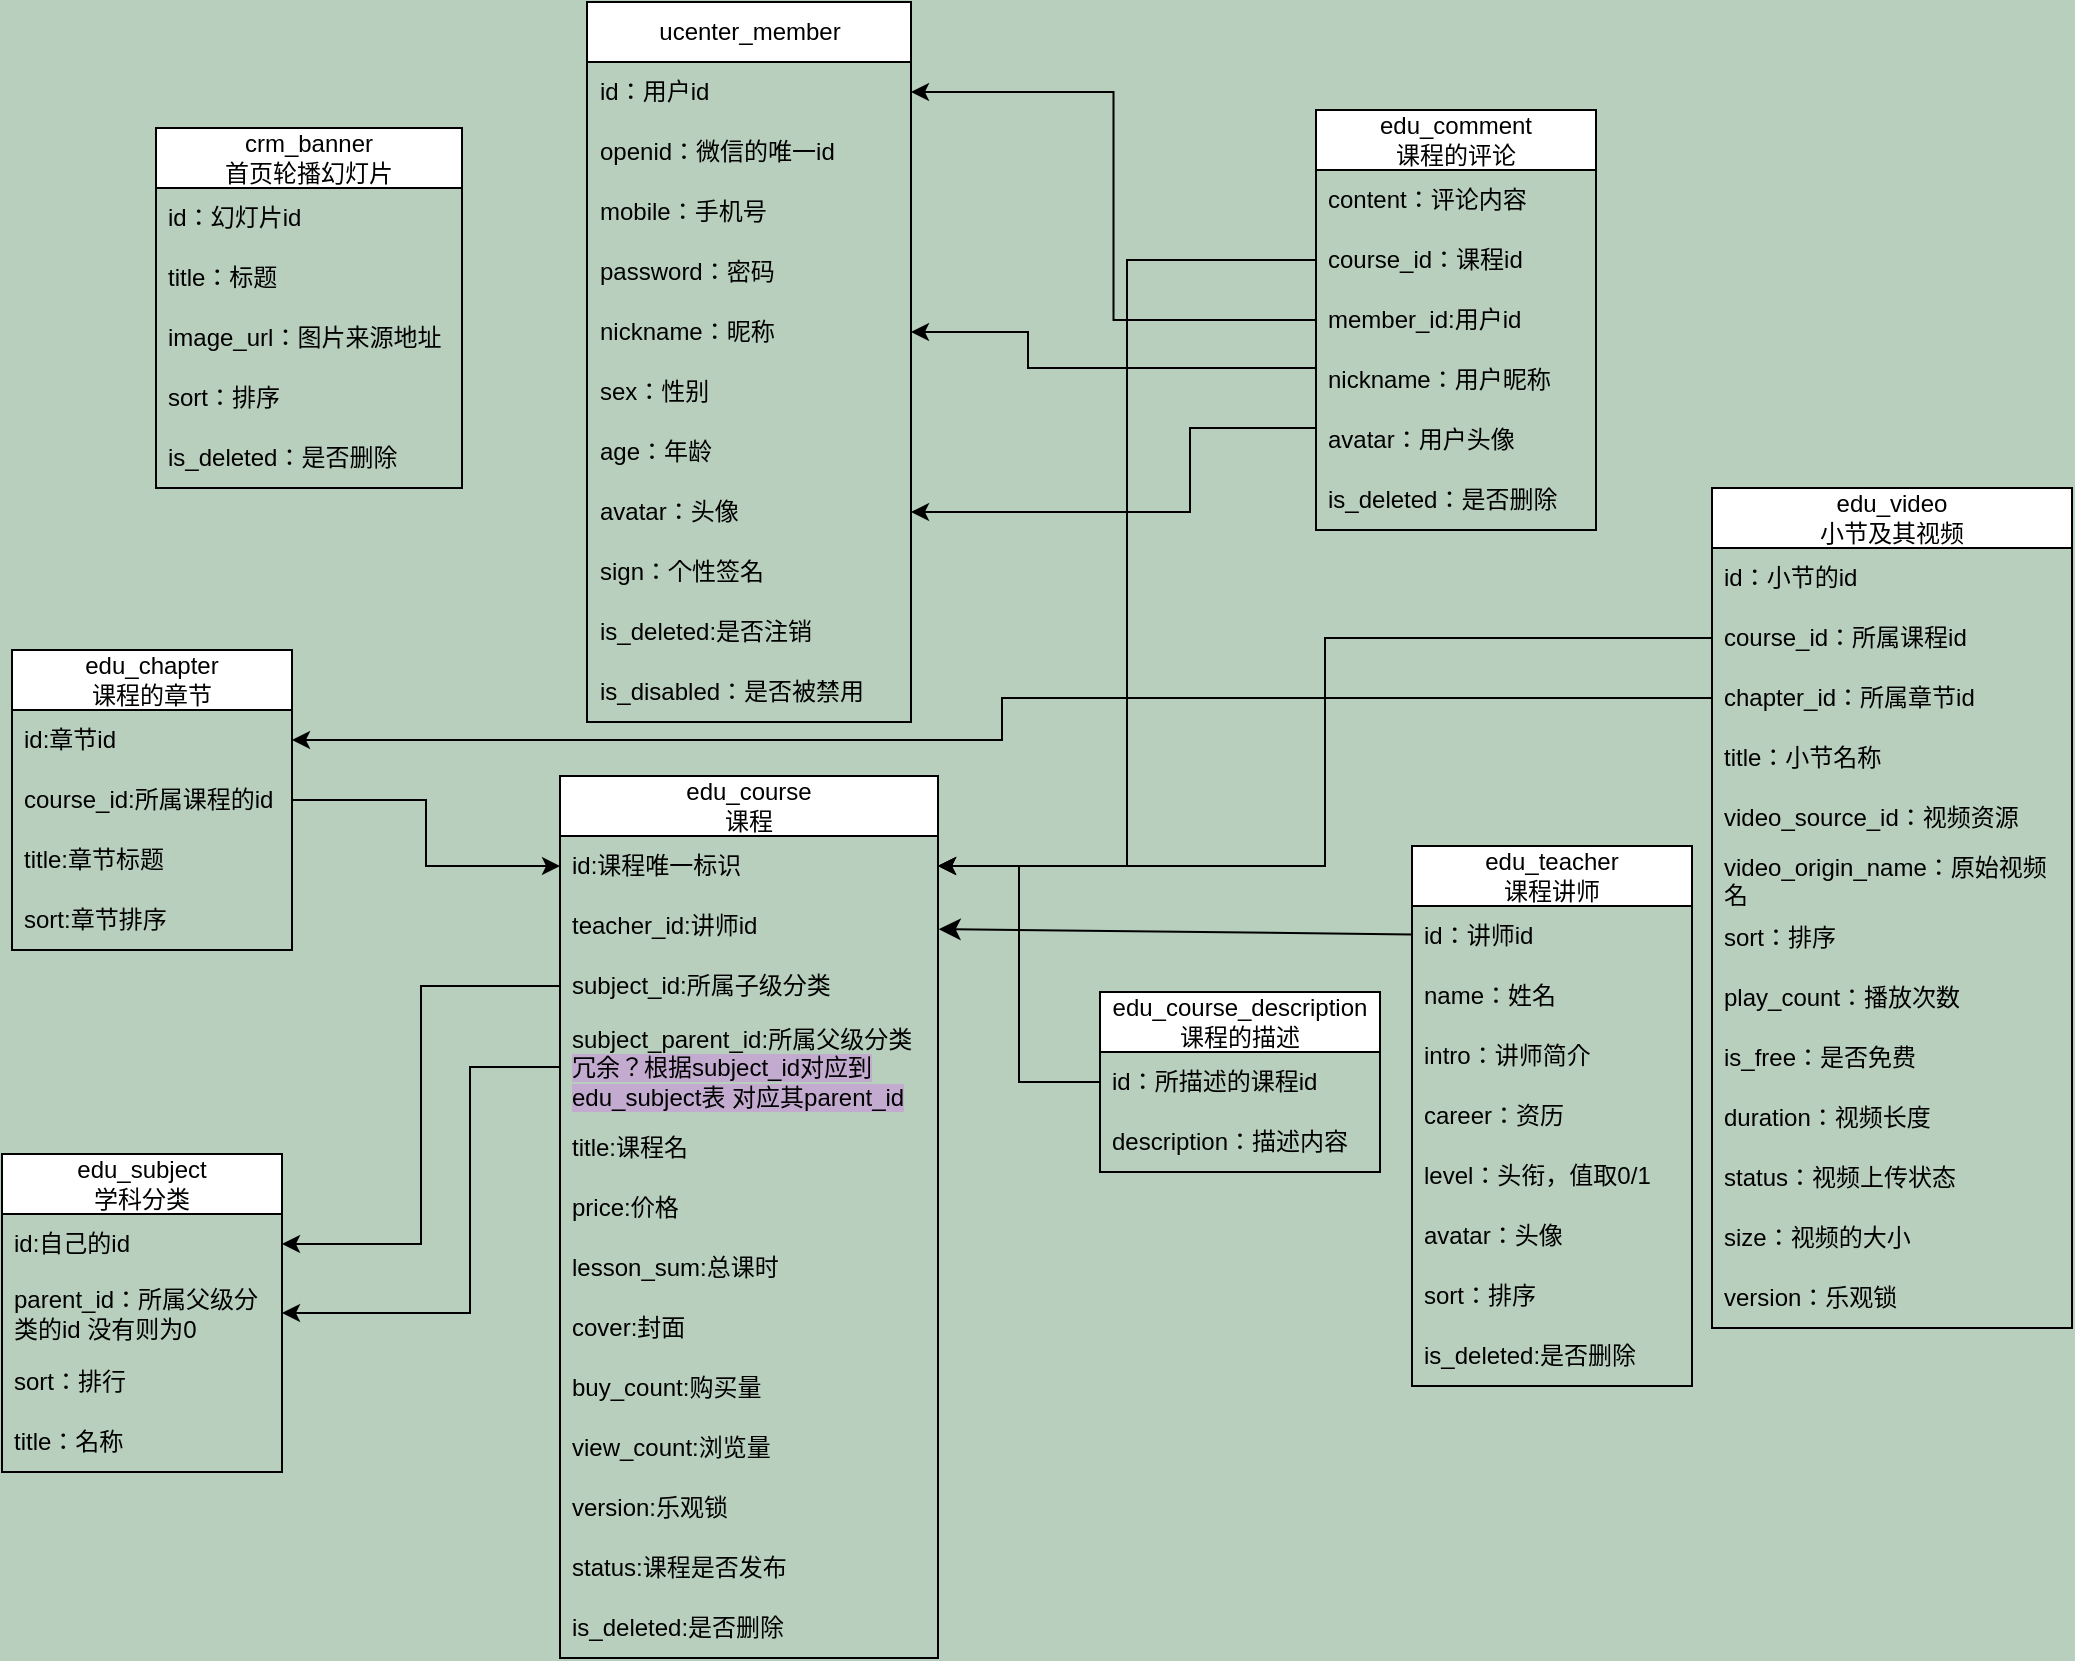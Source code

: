 <mxfile version="21.2.1" type="device">
  <diagram name="第 1 页" id="F0eSCvMAZUqYHKZoR_w8">
    <mxGraphModel dx="1780" dy="5497" grid="1" gridSize="10" guides="1" tooltips="1" connect="0" arrows="1" fold="1" page="1" pageScale="1" pageWidth="3300" pageHeight="4681" background="#b8cfbd" math="0" shadow="0">
      <root>
        <mxCell id="0" />
        <mxCell id="1" parent="0" />
        <mxCell id="1waXbNax_19e2kxOFytn-2" value="edu_course&lt;br&gt;课程" style="swimlane;fontStyle=0;childLayout=stackLayout;horizontal=1;startSize=30;horizontalStack=0;resizeParent=1;resizeParentMax=0;resizeLast=0;collapsible=1;marginBottom=0;whiteSpace=wrap;html=1;" vertex="1" parent="1">
          <mxGeometry x="324" y="135" width="189" height="441" as="geometry">
            <mxRectangle x="315" y="126" width="99" height="30" as="alternateBounds" />
          </mxGeometry>
        </mxCell>
        <mxCell id="1waXbNax_19e2kxOFytn-3" value="id:课程唯一标识" style="text;strokeColor=none;fillColor=none;align=left;verticalAlign=middle;spacingLeft=4;spacingRight=4;overflow=hidden;points=[[0,0.5],[1,0.5]];portConstraint=eastwest;rotatable=0;whiteSpace=wrap;html=1;" vertex="1" parent="1waXbNax_19e2kxOFytn-2">
          <mxGeometry y="30" width="189" height="30" as="geometry" />
        </mxCell>
        <mxCell id="1waXbNax_19e2kxOFytn-4" value="teacher_id:讲师id" style="text;strokeColor=none;fillColor=none;align=left;verticalAlign=middle;spacingLeft=4;spacingRight=4;overflow=hidden;points=[[0,0.5],[1,0.5]];portConstraint=eastwest;rotatable=0;whiteSpace=wrap;html=1;" vertex="1" parent="1waXbNax_19e2kxOFytn-2">
          <mxGeometry y="60" width="189" height="30" as="geometry" />
        </mxCell>
        <mxCell id="1waXbNax_19e2kxOFytn-5" value="subject_id:所属子级分类" style="text;strokeColor=none;fillColor=none;align=left;verticalAlign=middle;spacingLeft=4;spacingRight=4;overflow=hidden;points=[[0,0.5],[1,0.5]];portConstraint=eastwest;rotatable=0;whiteSpace=wrap;html=1;" vertex="1" parent="1waXbNax_19e2kxOFytn-2">
          <mxGeometry y="90" width="189" height="30" as="geometry" />
        </mxCell>
        <mxCell id="1waXbNax_19e2kxOFytn-6" value="subject_parent_id:所属父级分类&lt;br&gt;&lt;span style=&quot;background-color: rgb(195, 171, 208);&quot;&gt;冗余？根据subject_id对应到edu_subject表&amp;nbsp;对应其parent_id&lt;/span&gt;" style="text;strokeColor=none;fillColor=none;align=left;verticalAlign=middle;spacingLeft=4;spacingRight=4;overflow=hidden;points=[[0,0.5],[1,0.5]];portConstraint=eastwest;rotatable=0;whiteSpace=wrap;html=1;" vertex="1" parent="1waXbNax_19e2kxOFytn-2">
          <mxGeometry y="120" width="189" height="51" as="geometry" />
        </mxCell>
        <mxCell id="1waXbNax_19e2kxOFytn-7" value="title:课程名" style="text;strokeColor=none;fillColor=none;align=left;verticalAlign=middle;spacingLeft=4;spacingRight=4;overflow=hidden;points=[[0,0.5],[1,0.5]];portConstraint=eastwest;rotatable=0;whiteSpace=wrap;html=1;" vertex="1" parent="1waXbNax_19e2kxOFytn-2">
          <mxGeometry y="171" width="189" height="30" as="geometry" />
        </mxCell>
        <mxCell id="1waXbNax_19e2kxOFytn-8" value="price:价格" style="text;strokeColor=none;fillColor=none;align=left;verticalAlign=middle;spacingLeft=4;spacingRight=4;overflow=hidden;points=[[0,0.5],[1,0.5]];portConstraint=eastwest;rotatable=0;whiteSpace=wrap;html=1;" vertex="1" parent="1waXbNax_19e2kxOFytn-2">
          <mxGeometry y="201" width="189" height="30" as="geometry" />
        </mxCell>
        <mxCell id="1waXbNax_19e2kxOFytn-9" value="lesson_sum:总课时" style="text;strokeColor=none;fillColor=none;align=left;verticalAlign=middle;spacingLeft=4;spacingRight=4;overflow=hidden;points=[[0,0.5],[1,0.5]];portConstraint=eastwest;rotatable=0;whiteSpace=wrap;html=1;" vertex="1" parent="1waXbNax_19e2kxOFytn-2">
          <mxGeometry y="231" width="189" height="30" as="geometry" />
        </mxCell>
        <mxCell id="1waXbNax_19e2kxOFytn-10" value="cover:封面" style="text;strokeColor=none;fillColor=none;align=left;verticalAlign=middle;spacingLeft=4;spacingRight=4;overflow=hidden;points=[[0,0.5],[1,0.5]];portConstraint=eastwest;rotatable=0;whiteSpace=wrap;html=1;" vertex="1" parent="1waXbNax_19e2kxOFytn-2">
          <mxGeometry y="261" width="189" height="30" as="geometry" />
        </mxCell>
        <mxCell id="1waXbNax_19e2kxOFytn-11" value="buy_count:购买量" style="text;strokeColor=none;fillColor=none;align=left;verticalAlign=middle;spacingLeft=4;spacingRight=4;overflow=hidden;points=[[0,0.5],[1,0.5]];portConstraint=eastwest;rotatable=0;whiteSpace=wrap;html=1;" vertex="1" parent="1waXbNax_19e2kxOFytn-2">
          <mxGeometry y="291" width="189" height="30" as="geometry" />
        </mxCell>
        <mxCell id="1waXbNax_19e2kxOFytn-12" value="view_count:浏览量" style="text;strokeColor=none;fillColor=none;align=left;verticalAlign=middle;spacingLeft=4;spacingRight=4;overflow=hidden;points=[[0,0.5],[1,0.5]];portConstraint=eastwest;rotatable=0;whiteSpace=wrap;html=1;" vertex="1" parent="1waXbNax_19e2kxOFytn-2">
          <mxGeometry y="321" width="189" height="30" as="geometry" />
        </mxCell>
        <mxCell id="1waXbNax_19e2kxOFytn-13" value="version:乐观锁" style="text;strokeColor=none;fillColor=none;align=left;verticalAlign=middle;spacingLeft=4;spacingRight=4;overflow=hidden;points=[[0,0.5],[1,0.5]];portConstraint=eastwest;rotatable=0;whiteSpace=wrap;html=1;" vertex="1" parent="1waXbNax_19e2kxOFytn-2">
          <mxGeometry y="351" width="189" height="30" as="geometry" />
        </mxCell>
        <mxCell id="1waXbNax_19e2kxOFytn-14" value="status:课程是否发布" style="text;strokeColor=none;fillColor=none;align=left;verticalAlign=middle;spacingLeft=4;spacingRight=4;overflow=hidden;points=[[0,0.5],[1,0.5]];portConstraint=eastwest;rotatable=0;whiteSpace=wrap;html=1;" vertex="1" parent="1waXbNax_19e2kxOFytn-2">
          <mxGeometry y="381" width="189" height="30" as="geometry" />
        </mxCell>
        <mxCell id="1waXbNax_19e2kxOFytn-15" value="is_deleted:是否删除" style="text;strokeColor=none;fillColor=none;align=left;verticalAlign=middle;spacingLeft=4;spacingRight=4;overflow=hidden;points=[[0,0.5],[1,0.5]];portConstraint=eastwest;rotatable=0;whiteSpace=wrap;html=1;" vertex="1" parent="1waXbNax_19e2kxOFytn-2">
          <mxGeometry y="411" width="189" height="30" as="geometry" />
        </mxCell>
        <mxCell id="1waXbNax_19e2kxOFytn-16" value="edu_chapter&lt;br&gt;课程的章节" style="swimlane;fontStyle=0;childLayout=stackLayout;horizontal=1;startSize=30;horizontalStack=0;resizeParent=1;resizeParentMax=0;resizeLast=0;collapsible=1;marginBottom=0;whiteSpace=wrap;html=1;" vertex="1" parent="1">
          <mxGeometry x="50" y="72" width="140" height="150" as="geometry" />
        </mxCell>
        <mxCell id="1waXbNax_19e2kxOFytn-17" value="id:章节id" style="text;strokeColor=none;fillColor=none;align=left;verticalAlign=middle;spacingLeft=4;spacingRight=4;overflow=hidden;points=[[0,0.5],[1,0.5]];portConstraint=eastwest;rotatable=0;whiteSpace=wrap;html=1;" vertex="1" parent="1waXbNax_19e2kxOFytn-16">
          <mxGeometry y="30" width="140" height="30" as="geometry" />
        </mxCell>
        <mxCell id="1waXbNax_19e2kxOFytn-18" value="course_id:所属课程的id" style="text;strokeColor=none;fillColor=none;align=left;verticalAlign=middle;spacingLeft=4;spacingRight=4;overflow=hidden;points=[[0,0.5],[1,0.5]];portConstraint=eastwest;rotatable=0;whiteSpace=wrap;html=1;" vertex="1" parent="1waXbNax_19e2kxOFytn-16">
          <mxGeometry y="60" width="140" height="30" as="geometry" />
        </mxCell>
        <mxCell id="1waXbNax_19e2kxOFytn-19" value="title:章节标题" style="text;strokeColor=none;fillColor=none;align=left;verticalAlign=middle;spacingLeft=4;spacingRight=4;overflow=hidden;points=[[0,0.5],[1,0.5]];portConstraint=eastwest;rotatable=0;whiteSpace=wrap;html=1;" vertex="1" parent="1waXbNax_19e2kxOFytn-16">
          <mxGeometry y="90" width="140" height="30" as="geometry" />
        </mxCell>
        <mxCell id="1waXbNax_19e2kxOFytn-20" value="sort:章节排序" style="text;strokeColor=none;fillColor=none;align=left;verticalAlign=middle;spacingLeft=4;spacingRight=4;overflow=hidden;points=[[0,0.5],[1,0.5]];portConstraint=eastwest;rotatable=0;whiteSpace=wrap;html=1;" vertex="1" parent="1waXbNax_19e2kxOFytn-16">
          <mxGeometry y="120" width="140" height="30" as="geometry" />
        </mxCell>
        <mxCell id="1waXbNax_19e2kxOFytn-21" value="crm_banner&lt;br style=&quot;border-color: var(--border-color);&quot;&gt;首页轮播幻灯片" style="swimlane;fontStyle=0;childLayout=stackLayout;horizontal=1;startSize=30;horizontalStack=0;resizeParent=1;resizeParentMax=0;resizeLast=0;collapsible=1;marginBottom=0;whiteSpace=wrap;html=1;" vertex="1" parent="1">
          <mxGeometry x="122" y="-189" width="153" height="180" as="geometry" />
        </mxCell>
        <mxCell id="1waXbNax_19e2kxOFytn-22" value="id：幻灯片id" style="text;strokeColor=none;fillColor=none;align=left;verticalAlign=middle;spacingLeft=4;spacingRight=4;overflow=hidden;points=[[0,0.5],[1,0.5]];portConstraint=eastwest;rotatable=0;whiteSpace=wrap;html=1;" vertex="1" parent="1waXbNax_19e2kxOFytn-21">
          <mxGeometry y="30" width="153" height="30" as="geometry" />
        </mxCell>
        <mxCell id="1waXbNax_19e2kxOFytn-23" value="title：标题" style="text;strokeColor=none;fillColor=none;align=left;verticalAlign=middle;spacingLeft=4;spacingRight=4;overflow=hidden;points=[[0,0.5],[1,0.5]];portConstraint=eastwest;rotatable=0;whiteSpace=wrap;html=1;" vertex="1" parent="1waXbNax_19e2kxOFytn-21">
          <mxGeometry y="60" width="153" height="30" as="geometry" />
        </mxCell>
        <mxCell id="1waXbNax_19e2kxOFytn-24" value="image_url：图片来源地址" style="text;strokeColor=none;fillColor=none;align=left;verticalAlign=middle;spacingLeft=4;spacingRight=4;overflow=hidden;points=[[0,0.5],[1,0.5]];portConstraint=eastwest;rotatable=0;whiteSpace=wrap;html=1;" vertex="1" parent="1waXbNax_19e2kxOFytn-21">
          <mxGeometry y="90" width="153" height="30" as="geometry" />
        </mxCell>
        <mxCell id="1waXbNax_19e2kxOFytn-25" value="sort：排序" style="text;strokeColor=none;fillColor=none;align=left;verticalAlign=middle;spacingLeft=4;spacingRight=4;overflow=hidden;points=[[0,0.5],[1,0.5]];portConstraint=eastwest;rotatable=0;whiteSpace=wrap;html=1;" vertex="1" parent="1waXbNax_19e2kxOFytn-21">
          <mxGeometry y="120" width="153" height="30" as="geometry" />
        </mxCell>
        <mxCell id="1waXbNax_19e2kxOFytn-26" value="is_deleted：是否删除" style="text;strokeColor=none;fillColor=none;align=left;verticalAlign=middle;spacingLeft=4;spacingRight=4;overflow=hidden;points=[[0,0.5],[1,0.5]];portConstraint=eastwest;rotatable=0;whiteSpace=wrap;html=1;" vertex="1" parent="1waXbNax_19e2kxOFytn-21">
          <mxGeometry y="150" width="153" height="30" as="geometry" />
        </mxCell>
        <mxCell id="1waXbNax_19e2kxOFytn-27" style="edgeStyle=orthogonalEdgeStyle;rounded=0;orthogonalLoop=1;jettySize=auto;html=1;exitX=1;exitY=0.5;exitDx=0;exitDy=0;entryX=0;entryY=0.5;entryDx=0;entryDy=0;" edge="1" parent="1" source="1waXbNax_19e2kxOFytn-18" target="1waXbNax_19e2kxOFytn-3">
          <mxGeometry relative="1" as="geometry" />
        </mxCell>
        <mxCell id="1waXbNax_19e2kxOFytn-28" value="edu_comment&lt;br&gt;课程的评论" style="swimlane;fontStyle=0;childLayout=stackLayout;horizontal=1;startSize=30;horizontalStack=0;resizeParent=1;resizeParentMax=0;resizeLast=0;collapsible=1;marginBottom=0;whiteSpace=wrap;html=1;" vertex="1" parent="1">
          <mxGeometry x="702" y="-198" width="140" height="210" as="geometry" />
        </mxCell>
        <mxCell id="1waXbNax_19e2kxOFytn-29" value="content：评论内容" style="text;strokeColor=none;fillColor=none;align=left;verticalAlign=middle;spacingLeft=4;spacingRight=4;overflow=hidden;points=[[0,0.5],[1,0.5]];portConstraint=eastwest;rotatable=0;whiteSpace=wrap;html=1;" vertex="1" parent="1waXbNax_19e2kxOFytn-28">
          <mxGeometry y="30" width="140" height="30" as="geometry" />
        </mxCell>
        <mxCell id="1waXbNax_19e2kxOFytn-30" value="course_id：课程id" style="text;strokeColor=none;fillColor=none;align=left;verticalAlign=middle;spacingLeft=4;spacingRight=4;overflow=hidden;points=[[0,0.5],[1,0.5]];portConstraint=eastwest;rotatable=0;whiteSpace=wrap;html=1;" vertex="1" parent="1waXbNax_19e2kxOFytn-28">
          <mxGeometry y="60" width="140" height="30" as="geometry" />
        </mxCell>
        <mxCell id="1waXbNax_19e2kxOFytn-31" value="member_id:用户id" style="text;strokeColor=none;fillColor=none;align=left;verticalAlign=middle;spacingLeft=4;spacingRight=4;overflow=hidden;points=[[0,0.5],[1,0.5]];portConstraint=eastwest;rotatable=0;whiteSpace=wrap;html=1;" vertex="1" parent="1waXbNax_19e2kxOFytn-28">
          <mxGeometry y="90" width="140" height="30" as="geometry" />
        </mxCell>
        <mxCell id="1waXbNax_19e2kxOFytn-32" value="nickname：用户昵称" style="text;strokeColor=none;fillColor=none;align=left;verticalAlign=middle;spacingLeft=4;spacingRight=4;overflow=hidden;points=[[0,0.5],[1,0.5]];portConstraint=eastwest;rotatable=0;whiteSpace=wrap;html=1;" vertex="1" parent="1waXbNax_19e2kxOFytn-28">
          <mxGeometry y="120" width="140" height="30" as="geometry" />
        </mxCell>
        <mxCell id="1waXbNax_19e2kxOFytn-33" value="avatar：用户头像" style="text;strokeColor=none;fillColor=none;align=left;verticalAlign=middle;spacingLeft=4;spacingRight=4;overflow=hidden;points=[[0,0.5],[1,0.5]];portConstraint=eastwest;rotatable=0;whiteSpace=wrap;html=1;" vertex="1" parent="1waXbNax_19e2kxOFytn-28">
          <mxGeometry y="150" width="140" height="30" as="geometry" />
        </mxCell>
        <mxCell id="1waXbNax_19e2kxOFytn-34" value="is_deleted：是否删除" style="text;strokeColor=none;fillColor=none;align=left;verticalAlign=middle;spacingLeft=4;spacingRight=4;overflow=hidden;points=[[0,0.5],[1,0.5]];portConstraint=eastwest;rotatable=0;whiteSpace=wrap;html=1;" vertex="1" parent="1waXbNax_19e2kxOFytn-28">
          <mxGeometry y="180" width="140" height="30" as="geometry" />
        </mxCell>
        <mxCell id="1waXbNax_19e2kxOFytn-35" style="edgeStyle=orthogonalEdgeStyle;rounded=0;orthogonalLoop=1;jettySize=auto;html=1;exitX=0;exitY=0.5;exitDx=0;exitDy=0;entryX=1;entryY=0.5;entryDx=0;entryDy=0;" edge="1" parent="1" source="1waXbNax_19e2kxOFytn-30" target="1waXbNax_19e2kxOFytn-3">
          <mxGeometry relative="1" as="geometry" />
        </mxCell>
        <mxCell id="1waXbNax_19e2kxOFytn-36" value="edu_course_description&lt;br&gt;课程的描述" style="swimlane;fontStyle=0;childLayout=stackLayout;horizontal=1;startSize=30;horizontalStack=0;resizeParent=1;resizeParentMax=0;resizeLast=0;collapsible=1;marginBottom=0;whiteSpace=wrap;html=1;" vertex="1" parent="1">
          <mxGeometry x="594" y="243" width="140" height="90" as="geometry" />
        </mxCell>
        <mxCell id="1waXbNax_19e2kxOFytn-37" value="id：所描述的课程id" style="text;strokeColor=none;fillColor=none;align=left;verticalAlign=middle;spacingLeft=4;spacingRight=4;overflow=hidden;points=[[0,0.5],[1,0.5]];portConstraint=eastwest;rotatable=0;whiteSpace=wrap;html=1;" vertex="1" parent="1waXbNax_19e2kxOFytn-36">
          <mxGeometry y="30" width="140" height="30" as="geometry" />
        </mxCell>
        <mxCell id="1waXbNax_19e2kxOFytn-38" value="description：描述内容" style="text;strokeColor=none;fillColor=none;align=left;verticalAlign=middle;spacingLeft=4;spacingRight=4;overflow=hidden;points=[[0,0.5],[1,0.5]];portConstraint=eastwest;rotatable=0;whiteSpace=wrap;html=1;" vertex="1" parent="1waXbNax_19e2kxOFytn-36">
          <mxGeometry y="60" width="140" height="30" as="geometry" />
        </mxCell>
        <mxCell id="1waXbNax_19e2kxOFytn-39" style="edgeStyle=orthogonalEdgeStyle;rounded=0;orthogonalLoop=1;jettySize=auto;html=1;exitX=0;exitY=0.5;exitDx=0;exitDy=0;entryX=1;entryY=0.5;entryDx=0;entryDy=0;" edge="1" parent="1" source="1waXbNax_19e2kxOFytn-37" target="1waXbNax_19e2kxOFytn-3">
          <mxGeometry relative="1" as="geometry" />
        </mxCell>
        <mxCell id="1waXbNax_19e2kxOFytn-40" value="edu_subject&lt;br&gt;学科分类" style="swimlane;fontStyle=0;childLayout=stackLayout;horizontal=1;startSize=30;horizontalStack=0;resizeParent=1;resizeParentMax=0;resizeLast=0;collapsible=1;marginBottom=0;whiteSpace=wrap;html=1;" vertex="1" parent="1">
          <mxGeometry x="45" y="324" width="140" height="159" as="geometry" />
        </mxCell>
        <mxCell id="1waXbNax_19e2kxOFytn-41" value="id:自己的id" style="text;strokeColor=none;fillColor=none;align=left;verticalAlign=middle;spacingLeft=4;spacingRight=4;overflow=hidden;points=[[0,0.5],[1,0.5]];portConstraint=eastwest;rotatable=0;whiteSpace=wrap;html=1;" vertex="1" parent="1waXbNax_19e2kxOFytn-40">
          <mxGeometry y="30" width="140" height="30" as="geometry" />
        </mxCell>
        <mxCell id="1waXbNax_19e2kxOFytn-42" value="parent_id：所属父级分类的id&amp;nbsp;没有则为0" style="text;strokeColor=none;fillColor=none;align=left;verticalAlign=middle;spacingLeft=4;spacingRight=4;overflow=hidden;points=[[0,0.5],[1,0.5]];portConstraint=eastwest;rotatable=0;whiteSpace=wrap;html=1;" vertex="1" parent="1waXbNax_19e2kxOFytn-40">
          <mxGeometry y="60" width="140" height="39" as="geometry" />
        </mxCell>
        <mxCell id="1waXbNax_19e2kxOFytn-43" value="sort：排行" style="text;strokeColor=none;fillColor=none;align=left;verticalAlign=middle;spacingLeft=4;spacingRight=4;overflow=hidden;points=[[0,0.5],[1,0.5]];portConstraint=eastwest;rotatable=0;whiteSpace=wrap;html=1;" vertex="1" parent="1waXbNax_19e2kxOFytn-40">
          <mxGeometry y="99" width="140" height="30" as="geometry" />
        </mxCell>
        <mxCell id="1waXbNax_19e2kxOFytn-44" value="title：名称" style="text;strokeColor=none;fillColor=none;align=left;verticalAlign=middle;spacingLeft=4;spacingRight=4;overflow=hidden;points=[[0,0.5],[1,0.5]];portConstraint=eastwest;rotatable=0;whiteSpace=wrap;html=1;" vertex="1" parent="1waXbNax_19e2kxOFytn-40">
          <mxGeometry y="129" width="140" height="30" as="geometry" />
        </mxCell>
        <mxCell id="1waXbNax_19e2kxOFytn-45" style="edgeStyle=orthogonalEdgeStyle;rounded=0;orthogonalLoop=1;jettySize=auto;html=1;exitX=0;exitY=0.5;exitDx=0;exitDy=0;entryX=1;entryY=0.5;entryDx=0;entryDy=0;" edge="1" parent="1" source="1waXbNax_19e2kxOFytn-5" target="1waXbNax_19e2kxOFytn-41">
          <mxGeometry relative="1" as="geometry" />
        </mxCell>
        <mxCell id="1waXbNax_19e2kxOFytn-46" style="edgeStyle=orthogonalEdgeStyle;rounded=0;orthogonalLoop=1;jettySize=auto;html=1;exitX=0;exitY=0.5;exitDx=0;exitDy=0;entryX=1;entryY=0.5;entryDx=0;entryDy=0;" edge="1" parent="1" source="1waXbNax_19e2kxOFytn-6" target="1waXbNax_19e2kxOFytn-42">
          <mxGeometry relative="1" as="geometry">
            <Array as="points">
              <mxPoint x="279" y="281" />
              <mxPoint x="279" y="404" />
            </Array>
          </mxGeometry>
        </mxCell>
        <mxCell id="1waXbNax_19e2kxOFytn-47" value="edu_teacher&lt;br&gt;课程讲师" style="swimlane;fontStyle=0;childLayout=stackLayout;horizontal=1;startSize=30;horizontalStack=0;resizeParent=1;resizeParentMax=0;resizeLast=0;collapsible=1;marginBottom=0;whiteSpace=wrap;html=1;" vertex="1" parent="1">
          <mxGeometry x="750" y="170" width="140" height="270" as="geometry" />
        </mxCell>
        <mxCell id="1waXbNax_19e2kxOFytn-48" value="id：讲师id" style="text;strokeColor=none;fillColor=none;align=left;verticalAlign=middle;spacingLeft=4;spacingRight=4;overflow=hidden;points=[[0,0.5],[1,0.5]];portConstraint=eastwest;rotatable=0;whiteSpace=wrap;html=1;" vertex="1" parent="1waXbNax_19e2kxOFytn-47">
          <mxGeometry y="30" width="140" height="30" as="geometry" />
        </mxCell>
        <mxCell id="1waXbNax_19e2kxOFytn-49" value="name：姓名" style="text;strokeColor=none;fillColor=none;align=left;verticalAlign=middle;spacingLeft=4;spacingRight=4;overflow=hidden;points=[[0,0.5],[1,0.5]];portConstraint=eastwest;rotatable=0;whiteSpace=wrap;html=1;" vertex="1" parent="1waXbNax_19e2kxOFytn-47">
          <mxGeometry y="60" width="140" height="30" as="geometry" />
        </mxCell>
        <mxCell id="1waXbNax_19e2kxOFytn-50" value="intro：讲师简介" style="text;strokeColor=none;fillColor=none;align=left;verticalAlign=middle;spacingLeft=4;spacingRight=4;overflow=hidden;points=[[0,0.5],[1,0.5]];portConstraint=eastwest;rotatable=0;whiteSpace=wrap;html=1;" vertex="1" parent="1waXbNax_19e2kxOFytn-47">
          <mxGeometry y="90" width="140" height="30" as="geometry" />
        </mxCell>
        <mxCell id="1waXbNax_19e2kxOFytn-51" value="career：资历" style="text;strokeColor=none;fillColor=none;align=left;verticalAlign=middle;spacingLeft=4;spacingRight=4;overflow=hidden;points=[[0,0.5],[1,0.5]];portConstraint=eastwest;rotatable=0;whiteSpace=wrap;html=1;" vertex="1" parent="1waXbNax_19e2kxOFytn-47">
          <mxGeometry y="120" width="140" height="30" as="geometry" />
        </mxCell>
        <mxCell id="1waXbNax_19e2kxOFytn-52" value="level：头衔，值取0/1" style="text;strokeColor=none;fillColor=none;align=left;verticalAlign=middle;spacingLeft=4;spacingRight=4;overflow=hidden;points=[[0,0.5],[1,0.5]];portConstraint=eastwest;rotatable=0;whiteSpace=wrap;html=1;" vertex="1" parent="1waXbNax_19e2kxOFytn-47">
          <mxGeometry y="150" width="140" height="30" as="geometry" />
        </mxCell>
        <mxCell id="1waXbNax_19e2kxOFytn-53" value="avatar：头像" style="text;strokeColor=none;fillColor=none;align=left;verticalAlign=middle;spacingLeft=4;spacingRight=4;overflow=hidden;points=[[0,0.5],[1,0.5]];portConstraint=eastwest;rotatable=0;whiteSpace=wrap;html=1;" vertex="1" parent="1waXbNax_19e2kxOFytn-47">
          <mxGeometry y="180" width="140" height="30" as="geometry" />
        </mxCell>
        <mxCell id="1waXbNax_19e2kxOFytn-54" value="sort：排序" style="text;strokeColor=none;fillColor=none;align=left;verticalAlign=middle;spacingLeft=4;spacingRight=4;overflow=hidden;points=[[0,0.5],[1,0.5]];portConstraint=eastwest;rotatable=0;whiteSpace=wrap;html=1;" vertex="1" parent="1waXbNax_19e2kxOFytn-47">
          <mxGeometry y="210" width="140" height="30" as="geometry" />
        </mxCell>
        <mxCell id="1waXbNax_19e2kxOFytn-55" value="is_deleted:是否删除" style="text;strokeColor=none;fillColor=none;align=left;verticalAlign=middle;spacingLeft=4;spacingRight=4;overflow=hidden;points=[[0,0.5],[1,0.5]];portConstraint=eastwest;rotatable=0;whiteSpace=wrap;html=1;" vertex="1" parent="1waXbNax_19e2kxOFytn-47">
          <mxGeometry y="240" width="140" height="30" as="geometry" />
        </mxCell>
        <mxCell id="1waXbNax_19e2kxOFytn-57" value="ucenter_member" style="swimlane;fontStyle=0;childLayout=stackLayout;horizontal=1;startSize=30;horizontalStack=0;resizeParent=1;resizeParentMax=0;resizeLast=0;collapsible=1;marginBottom=0;whiteSpace=wrap;html=1;" vertex="1" parent="1">
          <mxGeometry x="337.5" y="-252" width="162" height="360" as="geometry" />
        </mxCell>
        <mxCell id="1waXbNax_19e2kxOFytn-58" value="id：用户id" style="text;strokeColor=none;fillColor=none;align=left;verticalAlign=middle;spacingLeft=4;spacingRight=4;overflow=hidden;points=[[0,0.5],[1,0.5]];portConstraint=eastwest;rotatable=0;whiteSpace=wrap;html=1;" vertex="1" parent="1waXbNax_19e2kxOFytn-57">
          <mxGeometry y="30" width="162" height="30" as="geometry" />
        </mxCell>
        <mxCell id="1waXbNax_19e2kxOFytn-59" value="openid：微信的唯一id" style="text;strokeColor=none;fillColor=none;align=left;verticalAlign=middle;spacingLeft=4;spacingRight=4;overflow=hidden;points=[[0,0.5],[1,0.5]];portConstraint=eastwest;rotatable=0;whiteSpace=wrap;html=1;" vertex="1" parent="1waXbNax_19e2kxOFytn-57">
          <mxGeometry y="60" width="162" height="30" as="geometry" />
        </mxCell>
        <mxCell id="1waXbNax_19e2kxOFytn-60" value="mobile：手机号" style="text;strokeColor=none;fillColor=none;align=left;verticalAlign=middle;spacingLeft=4;spacingRight=4;overflow=hidden;points=[[0,0.5],[1,0.5]];portConstraint=eastwest;rotatable=0;whiteSpace=wrap;html=1;" vertex="1" parent="1waXbNax_19e2kxOFytn-57">
          <mxGeometry y="90" width="162" height="30" as="geometry" />
        </mxCell>
        <mxCell id="1waXbNax_19e2kxOFytn-61" value="password：密码" style="text;strokeColor=none;fillColor=none;align=left;verticalAlign=middle;spacingLeft=4;spacingRight=4;overflow=hidden;points=[[0,0.5],[1,0.5]];portConstraint=eastwest;rotatable=0;whiteSpace=wrap;html=1;" vertex="1" parent="1waXbNax_19e2kxOFytn-57">
          <mxGeometry y="120" width="162" height="30" as="geometry" />
        </mxCell>
        <mxCell id="1waXbNax_19e2kxOFytn-62" value="nickname：昵称" style="text;strokeColor=none;fillColor=none;align=left;verticalAlign=middle;spacingLeft=4;spacingRight=4;overflow=hidden;points=[[0,0.5],[1,0.5]];portConstraint=eastwest;rotatable=0;whiteSpace=wrap;html=1;" vertex="1" parent="1waXbNax_19e2kxOFytn-57">
          <mxGeometry y="150" width="162" height="30" as="geometry" />
        </mxCell>
        <mxCell id="1waXbNax_19e2kxOFytn-63" value="sex：性别" style="text;strokeColor=none;fillColor=none;align=left;verticalAlign=middle;spacingLeft=4;spacingRight=4;overflow=hidden;points=[[0,0.5],[1,0.5]];portConstraint=eastwest;rotatable=0;whiteSpace=wrap;html=1;" vertex="1" parent="1waXbNax_19e2kxOFytn-57">
          <mxGeometry y="180" width="162" height="30" as="geometry" />
        </mxCell>
        <mxCell id="1waXbNax_19e2kxOFytn-64" value="age：年龄" style="text;strokeColor=none;fillColor=none;align=left;verticalAlign=middle;spacingLeft=4;spacingRight=4;overflow=hidden;points=[[0,0.5],[1,0.5]];portConstraint=eastwest;rotatable=0;whiteSpace=wrap;html=1;" vertex="1" parent="1waXbNax_19e2kxOFytn-57">
          <mxGeometry y="210" width="162" height="30" as="geometry" />
        </mxCell>
        <mxCell id="1waXbNax_19e2kxOFytn-65" value="avatar：头像" style="text;strokeColor=none;fillColor=none;align=left;verticalAlign=middle;spacingLeft=4;spacingRight=4;overflow=hidden;points=[[0,0.5],[1,0.5]];portConstraint=eastwest;rotatable=0;whiteSpace=wrap;html=1;" vertex="1" parent="1waXbNax_19e2kxOFytn-57">
          <mxGeometry y="240" width="162" height="30" as="geometry" />
        </mxCell>
        <mxCell id="1waXbNax_19e2kxOFytn-66" value="sign：个性签名" style="text;strokeColor=none;fillColor=none;align=left;verticalAlign=middle;spacingLeft=4;spacingRight=4;overflow=hidden;points=[[0,0.5],[1,0.5]];portConstraint=eastwest;rotatable=0;whiteSpace=wrap;html=1;" vertex="1" parent="1waXbNax_19e2kxOFytn-57">
          <mxGeometry y="270" width="162" height="30" as="geometry" />
        </mxCell>
        <mxCell id="1waXbNax_19e2kxOFytn-67" value="is_deleted:是否注销" style="text;strokeColor=none;fillColor=none;align=left;verticalAlign=middle;spacingLeft=4;spacingRight=4;overflow=hidden;points=[[0,0.5],[1,0.5]];portConstraint=eastwest;rotatable=0;whiteSpace=wrap;html=1;" vertex="1" parent="1waXbNax_19e2kxOFytn-57">
          <mxGeometry y="300" width="162" height="30" as="geometry" />
        </mxCell>
        <mxCell id="1waXbNax_19e2kxOFytn-68" value="is_disabled：是否被禁用" style="text;strokeColor=none;fillColor=none;align=left;verticalAlign=middle;spacingLeft=4;spacingRight=4;overflow=hidden;points=[[0,0.5],[1,0.5]];portConstraint=eastwest;rotatable=0;whiteSpace=wrap;html=1;" vertex="1" parent="1waXbNax_19e2kxOFytn-57">
          <mxGeometry y="330" width="162" height="30" as="geometry" />
        </mxCell>
        <mxCell id="1waXbNax_19e2kxOFytn-69" style="edgeStyle=orthogonalEdgeStyle;rounded=0;orthogonalLoop=1;jettySize=auto;html=1;exitX=0;exitY=0.5;exitDx=0;exitDy=0;entryX=1;entryY=0.5;entryDx=0;entryDy=0;" edge="1" parent="1" source="1waXbNax_19e2kxOFytn-32" target="1waXbNax_19e2kxOFytn-62">
          <mxGeometry relative="1" as="geometry">
            <Array as="points">
              <mxPoint x="558" y="-69" />
              <mxPoint x="558" y="-87" />
            </Array>
          </mxGeometry>
        </mxCell>
        <mxCell id="1waXbNax_19e2kxOFytn-70" style="edgeStyle=orthogonalEdgeStyle;rounded=0;orthogonalLoop=1;jettySize=auto;html=1;exitX=0;exitY=0.5;exitDx=0;exitDy=0;entryX=1;entryY=0.5;entryDx=0;entryDy=0;" edge="1" parent="1" source="1waXbNax_19e2kxOFytn-33" target="1waXbNax_19e2kxOFytn-65">
          <mxGeometry relative="1" as="geometry">
            <Array as="points">
              <mxPoint x="639" y="-39" />
              <mxPoint x="639" y="3" />
            </Array>
          </mxGeometry>
        </mxCell>
        <mxCell id="1waXbNax_19e2kxOFytn-71" style="edgeStyle=orthogonalEdgeStyle;rounded=0;orthogonalLoop=1;jettySize=auto;html=1;exitX=0;exitY=0.5;exitDx=0;exitDy=0;entryX=1;entryY=0.5;entryDx=0;entryDy=0;" edge="1" parent="1" source="1waXbNax_19e2kxOFytn-31" target="1waXbNax_19e2kxOFytn-58">
          <mxGeometry relative="1" as="geometry" />
        </mxCell>
        <mxCell id="1waXbNax_19e2kxOFytn-72" value="edu_video&lt;br&gt;小节及其视频" style="swimlane;fontStyle=0;childLayout=stackLayout;horizontal=1;startSize=30;horizontalStack=0;resizeParent=1;resizeParentMax=0;resizeLast=0;collapsible=1;marginBottom=0;whiteSpace=wrap;html=1;" vertex="1" parent="1">
          <mxGeometry x="900" y="-9" width="180" height="420" as="geometry" />
        </mxCell>
        <mxCell id="1waXbNax_19e2kxOFytn-73" value="id：小节的id" style="text;strokeColor=none;fillColor=none;align=left;verticalAlign=middle;spacingLeft=4;spacingRight=4;overflow=hidden;points=[[0,0.5],[1,0.5]];portConstraint=eastwest;rotatable=0;whiteSpace=wrap;html=1;" vertex="1" parent="1waXbNax_19e2kxOFytn-72">
          <mxGeometry y="30" width="180" height="30" as="geometry" />
        </mxCell>
        <mxCell id="1waXbNax_19e2kxOFytn-74" value="course_id：所属课程id" style="text;strokeColor=none;fillColor=none;align=left;verticalAlign=middle;spacingLeft=4;spacingRight=4;overflow=hidden;points=[[0,0.5],[1,0.5]];portConstraint=eastwest;rotatable=0;whiteSpace=wrap;html=1;" vertex="1" parent="1waXbNax_19e2kxOFytn-72">
          <mxGeometry y="60" width="180" height="30" as="geometry" />
        </mxCell>
        <mxCell id="1waXbNax_19e2kxOFytn-75" value="chapter_id：所属章节id" style="text;strokeColor=none;fillColor=none;align=left;verticalAlign=middle;spacingLeft=4;spacingRight=4;overflow=hidden;points=[[0,0.5],[1,0.5]];portConstraint=eastwest;rotatable=0;whiteSpace=wrap;html=1;" vertex="1" parent="1waXbNax_19e2kxOFytn-72">
          <mxGeometry y="90" width="180" height="30" as="geometry" />
        </mxCell>
        <mxCell id="1waXbNax_19e2kxOFytn-76" value="title：小节名称" style="text;strokeColor=none;fillColor=none;align=left;verticalAlign=middle;spacingLeft=4;spacingRight=4;overflow=hidden;points=[[0,0.5],[1,0.5]];portConstraint=eastwest;rotatable=0;whiteSpace=wrap;html=1;" vertex="1" parent="1waXbNax_19e2kxOFytn-72">
          <mxGeometry y="120" width="180" height="30" as="geometry" />
        </mxCell>
        <mxCell id="1waXbNax_19e2kxOFytn-77" value="video_source_id：视频资源" style="text;strokeColor=none;fillColor=none;align=left;verticalAlign=middle;spacingLeft=4;spacingRight=4;overflow=hidden;points=[[0,0.5],[1,0.5]];portConstraint=eastwest;rotatable=0;whiteSpace=wrap;html=1;" vertex="1" parent="1waXbNax_19e2kxOFytn-72">
          <mxGeometry y="150" width="180" height="30" as="geometry" />
        </mxCell>
        <mxCell id="1waXbNax_19e2kxOFytn-78" value="video_origin_name：原始视频名" style="text;strokeColor=none;fillColor=none;align=left;verticalAlign=middle;spacingLeft=4;spacingRight=4;overflow=hidden;points=[[0,0.5],[1,0.5]];portConstraint=eastwest;rotatable=0;whiteSpace=wrap;html=1;" vertex="1" parent="1waXbNax_19e2kxOFytn-72">
          <mxGeometry y="180" width="180" height="30" as="geometry" />
        </mxCell>
        <mxCell id="1waXbNax_19e2kxOFytn-79" value="sort：排序" style="text;strokeColor=none;fillColor=none;align=left;verticalAlign=middle;spacingLeft=4;spacingRight=4;overflow=hidden;points=[[0,0.5],[1,0.5]];portConstraint=eastwest;rotatable=0;whiteSpace=wrap;html=1;" vertex="1" parent="1waXbNax_19e2kxOFytn-72">
          <mxGeometry y="210" width="180" height="30" as="geometry" />
        </mxCell>
        <mxCell id="1waXbNax_19e2kxOFytn-80" value="play_count：播放次数" style="text;strokeColor=none;fillColor=none;align=left;verticalAlign=middle;spacingLeft=4;spacingRight=4;overflow=hidden;points=[[0,0.5],[1,0.5]];portConstraint=eastwest;rotatable=0;whiteSpace=wrap;html=1;" vertex="1" parent="1waXbNax_19e2kxOFytn-72">
          <mxGeometry y="240" width="180" height="30" as="geometry" />
        </mxCell>
        <mxCell id="1waXbNax_19e2kxOFytn-81" value="is_free：是否免费" style="text;strokeColor=none;fillColor=none;align=left;verticalAlign=middle;spacingLeft=4;spacingRight=4;overflow=hidden;points=[[0,0.5],[1,0.5]];portConstraint=eastwest;rotatable=0;whiteSpace=wrap;html=1;" vertex="1" parent="1waXbNax_19e2kxOFytn-72">
          <mxGeometry y="270" width="180" height="30" as="geometry" />
        </mxCell>
        <mxCell id="1waXbNax_19e2kxOFytn-82" value="duration：视频长度" style="text;strokeColor=none;fillColor=none;align=left;verticalAlign=middle;spacingLeft=4;spacingRight=4;overflow=hidden;points=[[0,0.5],[1,0.5]];portConstraint=eastwest;rotatable=0;whiteSpace=wrap;html=1;" vertex="1" parent="1waXbNax_19e2kxOFytn-72">
          <mxGeometry y="300" width="180" height="30" as="geometry" />
        </mxCell>
        <mxCell id="1waXbNax_19e2kxOFytn-83" value="status：视频上传状态" style="text;strokeColor=none;fillColor=none;align=left;verticalAlign=middle;spacingLeft=4;spacingRight=4;overflow=hidden;points=[[0,0.5],[1,0.5]];portConstraint=eastwest;rotatable=0;whiteSpace=wrap;html=1;" vertex="1" parent="1waXbNax_19e2kxOFytn-72">
          <mxGeometry y="330" width="180" height="30" as="geometry" />
        </mxCell>
        <mxCell id="1waXbNax_19e2kxOFytn-84" value="size：视频的大小" style="text;strokeColor=none;fillColor=none;align=left;verticalAlign=middle;spacingLeft=4;spacingRight=4;overflow=hidden;points=[[0,0.5],[1,0.5]];portConstraint=eastwest;rotatable=0;whiteSpace=wrap;html=1;" vertex="1" parent="1waXbNax_19e2kxOFytn-72">
          <mxGeometry y="360" width="180" height="30" as="geometry" />
        </mxCell>
        <mxCell id="1waXbNax_19e2kxOFytn-85" value="version：乐观锁" style="text;strokeColor=none;fillColor=none;align=left;verticalAlign=middle;spacingLeft=4;spacingRight=4;overflow=hidden;points=[[0,0.5],[1,0.5]];portConstraint=eastwest;rotatable=0;whiteSpace=wrap;html=1;" vertex="1" parent="1waXbNax_19e2kxOFytn-72">
          <mxGeometry y="390" width="180" height="30" as="geometry" />
        </mxCell>
        <mxCell id="1waXbNax_19e2kxOFytn-86" style="edgeStyle=orthogonalEdgeStyle;rounded=0;orthogonalLoop=1;jettySize=auto;html=1;exitX=0;exitY=0.5;exitDx=0;exitDy=0;entryX=1;entryY=0.5;entryDx=0;entryDy=0;" edge="1" parent="1" source="1waXbNax_19e2kxOFytn-74" target="1waXbNax_19e2kxOFytn-3">
          <mxGeometry relative="1" as="geometry" />
        </mxCell>
        <mxCell id="1waXbNax_19e2kxOFytn-87" style="edgeStyle=orthogonalEdgeStyle;rounded=0;orthogonalLoop=1;jettySize=auto;html=1;exitX=0;exitY=0.5;exitDx=0;exitDy=0;entryX=1;entryY=0.5;entryDx=0;entryDy=0;" edge="1" parent="1" source="1waXbNax_19e2kxOFytn-75" target="1waXbNax_19e2kxOFytn-17">
          <mxGeometry relative="1" as="geometry" />
        </mxCell>
        <mxCell id="1waXbNax_19e2kxOFytn-100" style="edgeStyle=none;curved=1;rounded=0;orthogonalLoop=1;jettySize=auto;html=1;entryX=1.002;entryY=0.552;entryDx=0;entryDy=0;entryPerimeter=0;fontSize=12;startSize=8;endSize=8;" edge="1" parent="1" source="1waXbNax_19e2kxOFytn-48" target="1waXbNax_19e2kxOFytn-4">
          <mxGeometry relative="1" as="geometry" />
        </mxCell>
      </root>
    </mxGraphModel>
  </diagram>
</mxfile>
